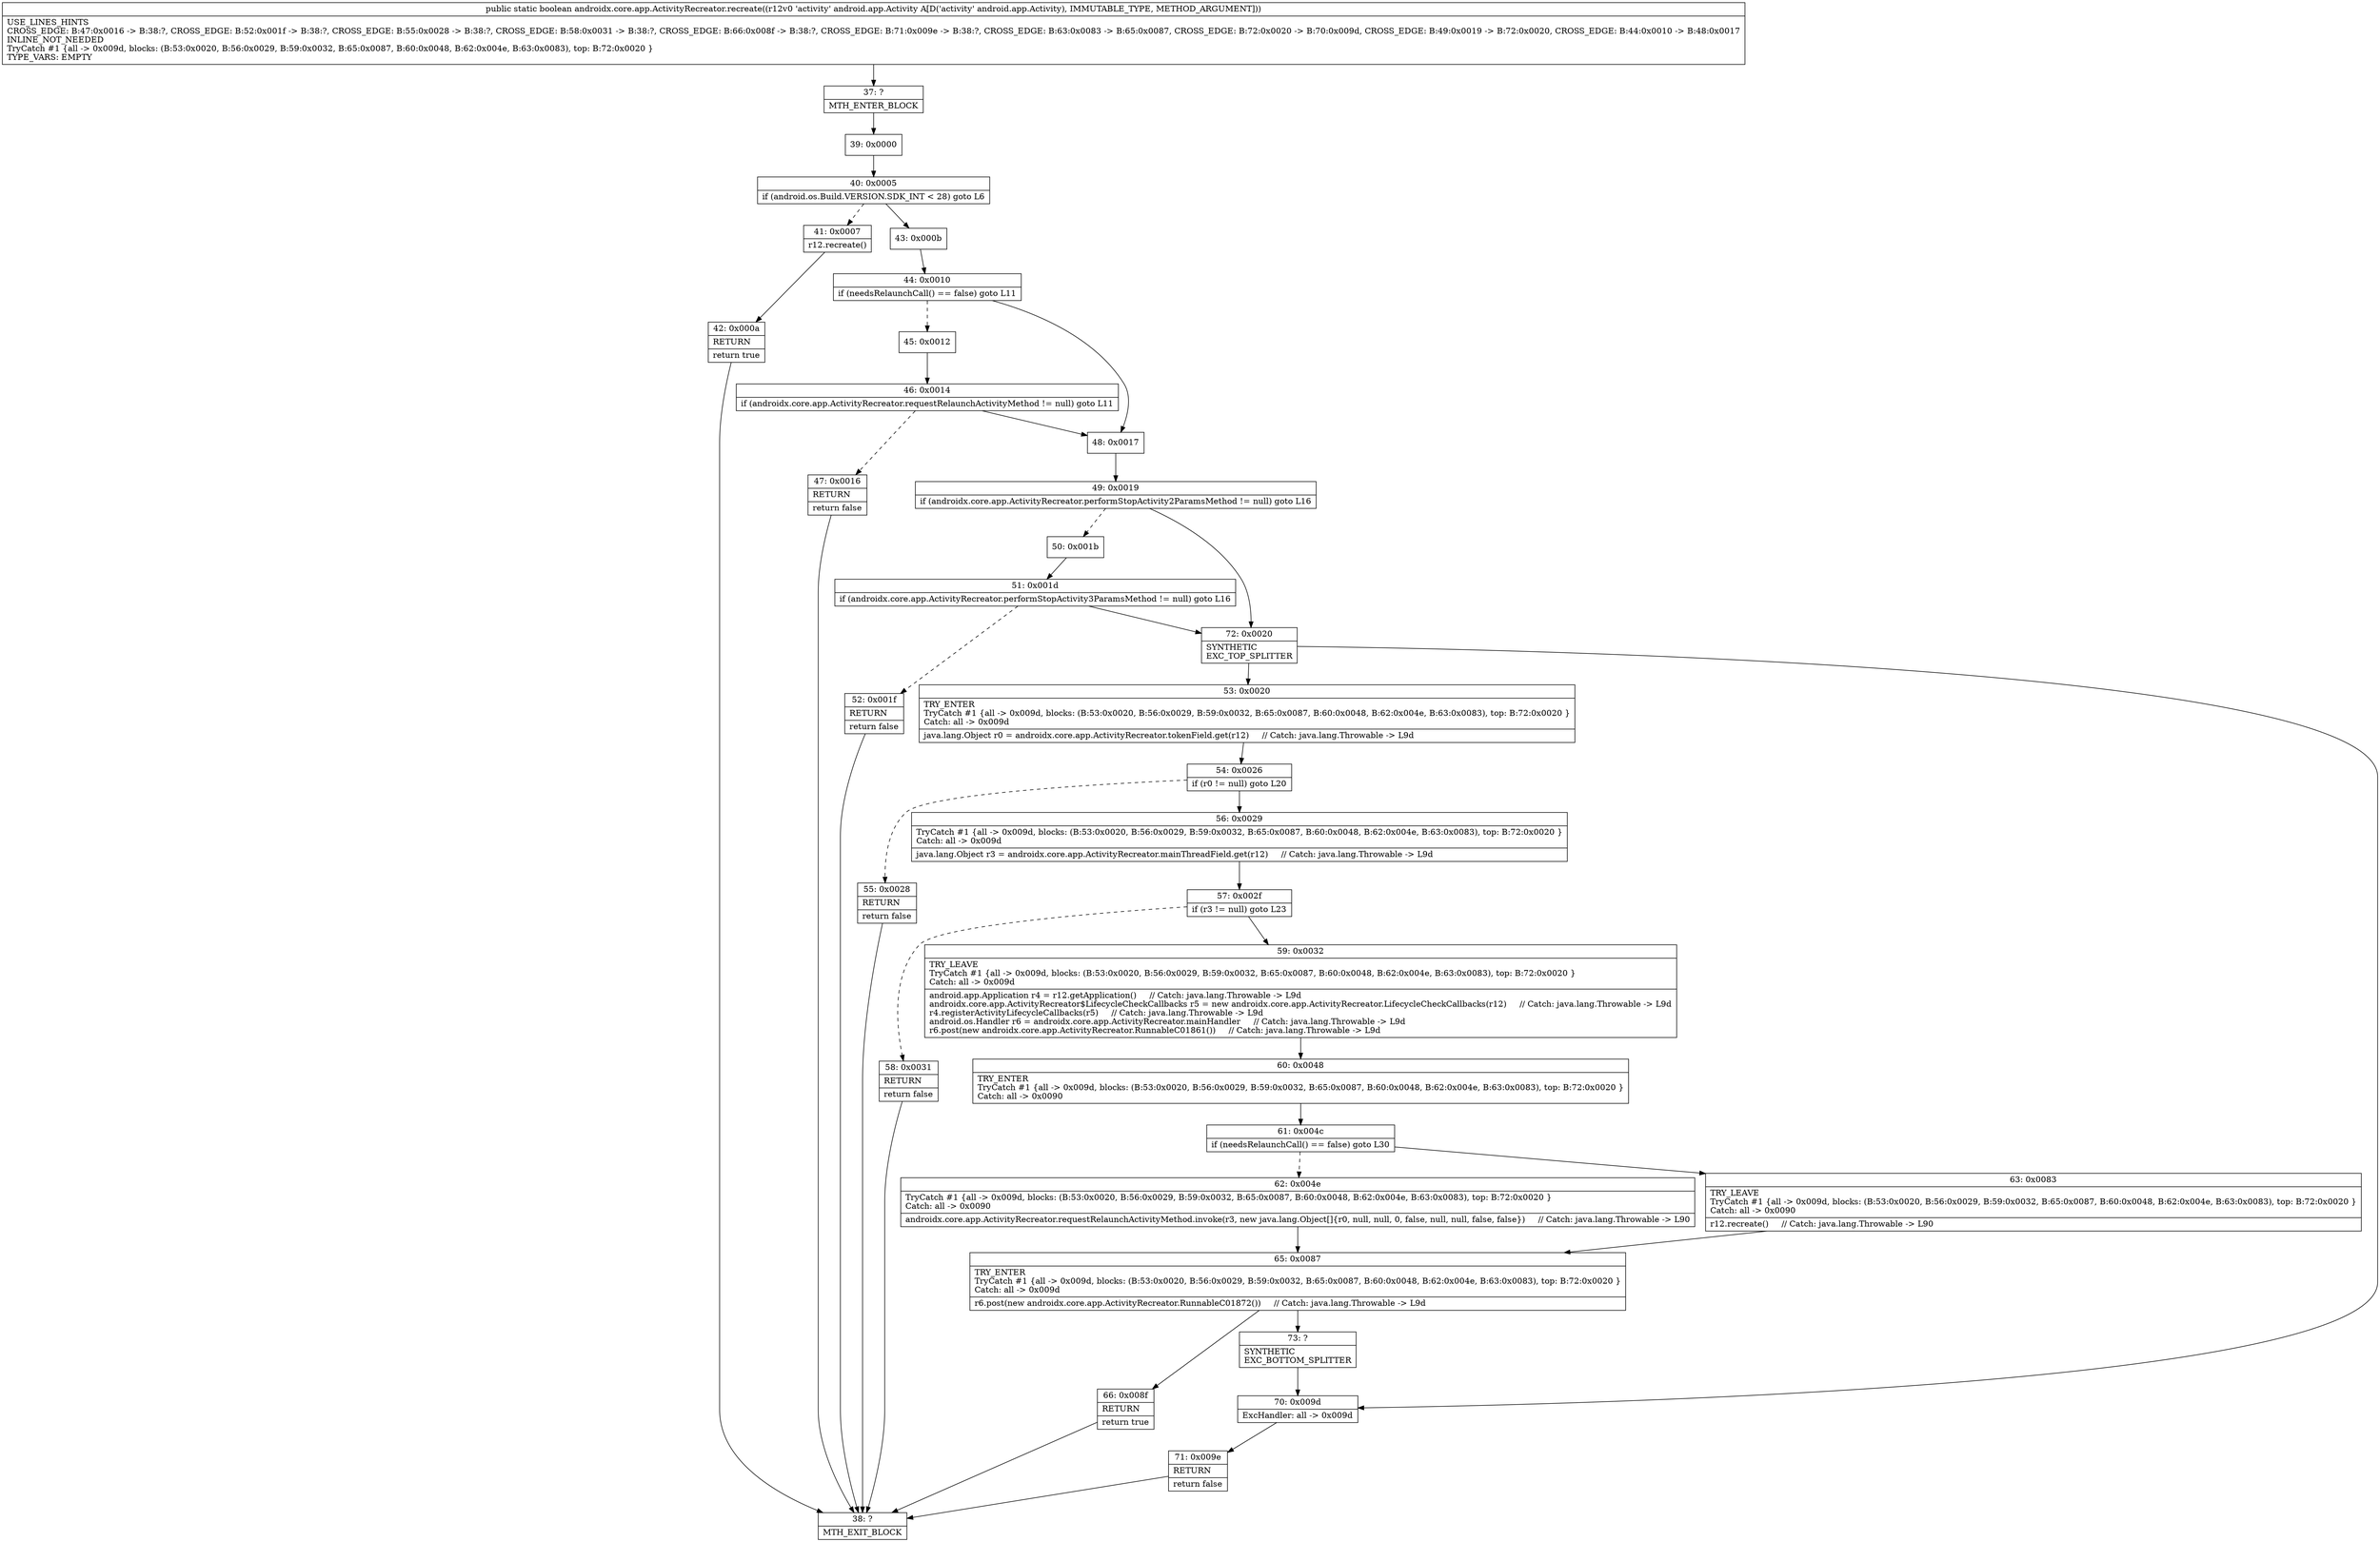 digraph "CFG forandroidx.core.app.ActivityRecreator.recreate(Landroid\/app\/Activity;)Z" {
Node_37 [shape=record,label="{37\:\ ?|MTH_ENTER_BLOCK\l}"];
Node_39 [shape=record,label="{39\:\ 0x0000}"];
Node_40 [shape=record,label="{40\:\ 0x0005|if (android.os.Build.VERSION.SDK_INT \< 28) goto L6\l}"];
Node_41 [shape=record,label="{41\:\ 0x0007|r12.recreate()\l}"];
Node_42 [shape=record,label="{42\:\ 0x000a|RETURN\l|return true\l}"];
Node_38 [shape=record,label="{38\:\ ?|MTH_EXIT_BLOCK\l}"];
Node_43 [shape=record,label="{43\:\ 0x000b}"];
Node_44 [shape=record,label="{44\:\ 0x0010|if (needsRelaunchCall() == false) goto L11\l}"];
Node_45 [shape=record,label="{45\:\ 0x0012}"];
Node_46 [shape=record,label="{46\:\ 0x0014|if (androidx.core.app.ActivityRecreator.requestRelaunchActivityMethod != null) goto L11\l}"];
Node_47 [shape=record,label="{47\:\ 0x0016|RETURN\l|return false\l}"];
Node_48 [shape=record,label="{48\:\ 0x0017}"];
Node_49 [shape=record,label="{49\:\ 0x0019|if (androidx.core.app.ActivityRecreator.performStopActivity2ParamsMethod != null) goto L16\l}"];
Node_50 [shape=record,label="{50\:\ 0x001b}"];
Node_51 [shape=record,label="{51\:\ 0x001d|if (androidx.core.app.ActivityRecreator.performStopActivity3ParamsMethod != null) goto L16\l}"];
Node_52 [shape=record,label="{52\:\ 0x001f|RETURN\l|return false\l}"];
Node_72 [shape=record,label="{72\:\ 0x0020|SYNTHETIC\lEXC_TOP_SPLITTER\l}"];
Node_53 [shape=record,label="{53\:\ 0x0020|TRY_ENTER\lTryCatch #1 \{all \-\> 0x009d, blocks: (B:53:0x0020, B:56:0x0029, B:59:0x0032, B:65:0x0087, B:60:0x0048, B:62:0x004e, B:63:0x0083), top: B:72:0x0020 \}\lCatch: all \-\> 0x009d\l|java.lang.Object r0 = androidx.core.app.ActivityRecreator.tokenField.get(r12)     \/\/ Catch: java.lang.Throwable \-\> L9d\l}"];
Node_54 [shape=record,label="{54\:\ 0x0026|if (r0 != null) goto L20\l}"];
Node_55 [shape=record,label="{55\:\ 0x0028|RETURN\l|return false\l}"];
Node_56 [shape=record,label="{56\:\ 0x0029|TryCatch #1 \{all \-\> 0x009d, blocks: (B:53:0x0020, B:56:0x0029, B:59:0x0032, B:65:0x0087, B:60:0x0048, B:62:0x004e, B:63:0x0083), top: B:72:0x0020 \}\lCatch: all \-\> 0x009d\l|java.lang.Object r3 = androidx.core.app.ActivityRecreator.mainThreadField.get(r12)     \/\/ Catch: java.lang.Throwable \-\> L9d\l}"];
Node_57 [shape=record,label="{57\:\ 0x002f|if (r3 != null) goto L23\l}"];
Node_58 [shape=record,label="{58\:\ 0x0031|RETURN\l|return false\l}"];
Node_59 [shape=record,label="{59\:\ 0x0032|TRY_LEAVE\lTryCatch #1 \{all \-\> 0x009d, blocks: (B:53:0x0020, B:56:0x0029, B:59:0x0032, B:65:0x0087, B:60:0x0048, B:62:0x004e, B:63:0x0083), top: B:72:0x0020 \}\lCatch: all \-\> 0x009d\l|android.app.Application r4 = r12.getApplication()     \/\/ Catch: java.lang.Throwable \-\> L9d\landroidx.core.app.ActivityRecreator$LifecycleCheckCallbacks r5 = new androidx.core.app.ActivityRecreator.LifecycleCheckCallbacks(r12)     \/\/ Catch: java.lang.Throwable \-\> L9d\lr4.registerActivityLifecycleCallbacks(r5)     \/\/ Catch: java.lang.Throwable \-\> L9d\landroid.os.Handler r6 = androidx.core.app.ActivityRecreator.mainHandler     \/\/ Catch: java.lang.Throwable \-\> L9d\lr6.post(new androidx.core.app.ActivityRecreator.RunnableC01861())     \/\/ Catch: java.lang.Throwable \-\> L9d\l}"];
Node_60 [shape=record,label="{60\:\ 0x0048|TRY_ENTER\lTryCatch #1 \{all \-\> 0x009d, blocks: (B:53:0x0020, B:56:0x0029, B:59:0x0032, B:65:0x0087, B:60:0x0048, B:62:0x004e, B:63:0x0083), top: B:72:0x0020 \}\lCatch: all \-\> 0x0090\l}"];
Node_61 [shape=record,label="{61\:\ 0x004c|if (needsRelaunchCall() == false) goto L30\l}"];
Node_62 [shape=record,label="{62\:\ 0x004e|TryCatch #1 \{all \-\> 0x009d, blocks: (B:53:0x0020, B:56:0x0029, B:59:0x0032, B:65:0x0087, B:60:0x0048, B:62:0x004e, B:63:0x0083), top: B:72:0x0020 \}\lCatch: all \-\> 0x0090\l|androidx.core.app.ActivityRecreator.requestRelaunchActivityMethod.invoke(r3, new java.lang.Object[]\{r0, null, null, 0, false, null, null, false, false\})     \/\/ Catch: java.lang.Throwable \-\> L90\l}"];
Node_65 [shape=record,label="{65\:\ 0x0087|TRY_ENTER\lTryCatch #1 \{all \-\> 0x009d, blocks: (B:53:0x0020, B:56:0x0029, B:59:0x0032, B:65:0x0087, B:60:0x0048, B:62:0x004e, B:63:0x0083), top: B:72:0x0020 \}\lCatch: all \-\> 0x009d\l|r6.post(new androidx.core.app.ActivityRecreator.RunnableC01872())     \/\/ Catch: java.lang.Throwable \-\> L9d\l}"];
Node_66 [shape=record,label="{66\:\ 0x008f|RETURN\l|return true\l}"];
Node_73 [shape=record,label="{73\:\ ?|SYNTHETIC\lEXC_BOTTOM_SPLITTER\l}"];
Node_63 [shape=record,label="{63\:\ 0x0083|TRY_LEAVE\lTryCatch #1 \{all \-\> 0x009d, blocks: (B:53:0x0020, B:56:0x0029, B:59:0x0032, B:65:0x0087, B:60:0x0048, B:62:0x004e, B:63:0x0083), top: B:72:0x0020 \}\lCatch: all \-\> 0x0090\l|r12.recreate()     \/\/ Catch: java.lang.Throwable \-\> L90\l}"];
Node_70 [shape=record,label="{70\:\ 0x009d|ExcHandler: all \-\> 0x009d\l}"];
Node_71 [shape=record,label="{71\:\ 0x009e|RETURN\l|return false\l}"];
MethodNode[shape=record,label="{public static boolean androidx.core.app.ActivityRecreator.recreate((r12v0 'activity' android.app.Activity A[D('activity' android.app.Activity), IMMUTABLE_TYPE, METHOD_ARGUMENT]))  | USE_LINES_HINTS\lCROSS_EDGE: B:47:0x0016 \-\> B:38:?, CROSS_EDGE: B:52:0x001f \-\> B:38:?, CROSS_EDGE: B:55:0x0028 \-\> B:38:?, CROSS_EDGE: B:58:0x0031 \-\> B:38:?, CROSS_EDGE: B:66:0x008f \-\> B:38:?, CROSS_EDGE: B:71:0x009e \-\> B:38:?, CROSS_EDGE: B:63:0x0083 \-\> B:65:0x0087, CROSS_EDGE: B:72:0x0020 \-\> B:70:0x009d, CROSS_EDGE: B:49:0x0019 \-\> B:72:0x0020, CROSS_EDGE: B:44:0x0010 \-\> B:48:0x0017\lINLINE_NOT_NEEDED\lTryCatch #1 \{all \-\> 0x009d, blocks: (B:53:0x0020, B:56:0x0029, B:59:0x0032, B:65:0x0087, B:60:0x0048, B:62:0x004e, B:63:0x0083), top: B:72:0x0020 \}\lTYPE_VARS: EMPTY\l}"];
MethodNode -> Node_37;Node_37 -> Node_39;
Node_39 -> Node_40;
Node_40 -> Node_41[style=dashed];
Node_40 -> Node_43;
Node_41 -> Node_42;
Node_42 -> Node_38;
Node_43 -> Node_44;
Node_44 -> Node_45[style=dashed];
Node_44 -> Node_48;
Node_45 -> Node_46;
Node_46 -> Node_47[style=dashed];
Node_46 -> Node_48;
Node_47 -> Node_38;
Node_48 -> Node_49;
Node_49 -> Node_50[style=dashed];
Node_49 -> Node_72;
Node_50 -> Node_51;
Node_51 -> Node_52[style=dashed];
Node_51 -> Node_72;
Node_52 -> Node_38;
Node_72 -> Node_53;
Node_72 -> Node_70;
Node_53 -> Node_54;
Node_54 -> Node_55[style=dashed];
Node_54 -> Node_56;
Node_55 -> Node_38;
Node_56 -> Node_57;
Node_57 -> Node_58[style=dashed];
Node_57 -> Node_59;
Node_58 -> Node_38;
Node_59 -> Node_60;
Node_60 -> Node_61;
Node_61 -> Node_62[style=dashed];
Node_61 -> Node_63;
Node_62 -> Node_65;
Node_65 -> Node_66;
Node_65 -> Node_73;
Node_66 -> Node_38;
Node_73 -> Node_70;
Node_63 -> Node_65;
Node_70 -> Node_71;
Node_71 -> Node_38;
}

